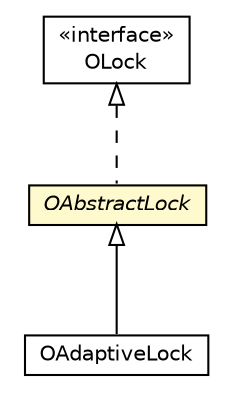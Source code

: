#!/usr/local/bin/dot
#
# Class diagram 
# Generated by UMLGraph version R5_6-24-gf6e263 (http://www.umlgraph.org/)
#

digraph G {
	edge [fontname="Helvetica",fontsize=10,labelfontname="Helvetica",labelfontsize=10];
	node [fontname="Helvetica",fontsize=10,shape=plaintext];
	nodesep=0.25;
	ranksep=0.5;
	// com.orientechnologies.common.concur.lock.OAbstractLock
	c1416017 [label=<<table title="com.orientechnologies.common.concur.lock.OAbstractLock" border="0" cellborder="1" cellspacing="0" cellpadding="2" port="p" bgcolor="lemonChiffon" href="./OAbstractLock.html">
		<tr><td><table border="0" cellspacing="0" cellpadding="1">
<tr><td align="center" balign="center"><font face="Helvetica-Oblique"> OAbstractLock </font></td></tr>
		</table></td></tr>
		</table>>, URL="./OAbstractLock.html", fontname="Helvetica", fontcolor="black", fontsize=10.0];
	// com.orientechnologies.common.concur.lock.OAdaptiveLock
	c1416022 [label=<<table title="com.orientechnologies.common.concur.lock.OAdaptiveLock" border="0" cellborder="1" cellspacing="0" cellpadding="2" port="p" href="./OAdaptiveLock.html">
		<tr><td><table border="0" cellspacing="0" cellpadding="1">
<tr><td align="center" balign="center"> OAdaptiveLock </td></tr>
		</table></td></tr>
		</table>>, URL="./OAdaptiveLock.html", fontname="Helvetica", fontcolor="black", fontsize=10.0];
	// com.orientechnologies.common.concur.lock.OLock
	c1416025 [label=<<table title="com.orientechnologies.common.concur.lock.OLock" border="0" cellborder="1" cellspacing="0" cellpadding="2" port="p" href="./OLock.html">
		<tr><td><table border="0" cellspacing="0" cellpadding="1">
<tr><td align="center" balign="center"> &#171;interface&#187; </td></tr>
<tr><td align="center" balign="center"> OLock </td></tr>
		</table></td></tr>
		</table>>, URL="./OLock.html", fontname="Helvetica", fontcolor="black", fontsize=10.0];
	//com.orientechnologies.common.concur.lock.OAbstractLock implements com.orientechnologies.common.concur.lock.OLock
	c1416025:p -> c1416017:p [dir=back,arrowtail=empty,style=dashed];
	//com.orientechnologies.common.concur.lock.OAdaptiveLock extends com.orientechnologies.common.concur.lock.OAbstractLock
	c1416017:p -> c1416022:p [dir=back,arrowtail=empty];
}

